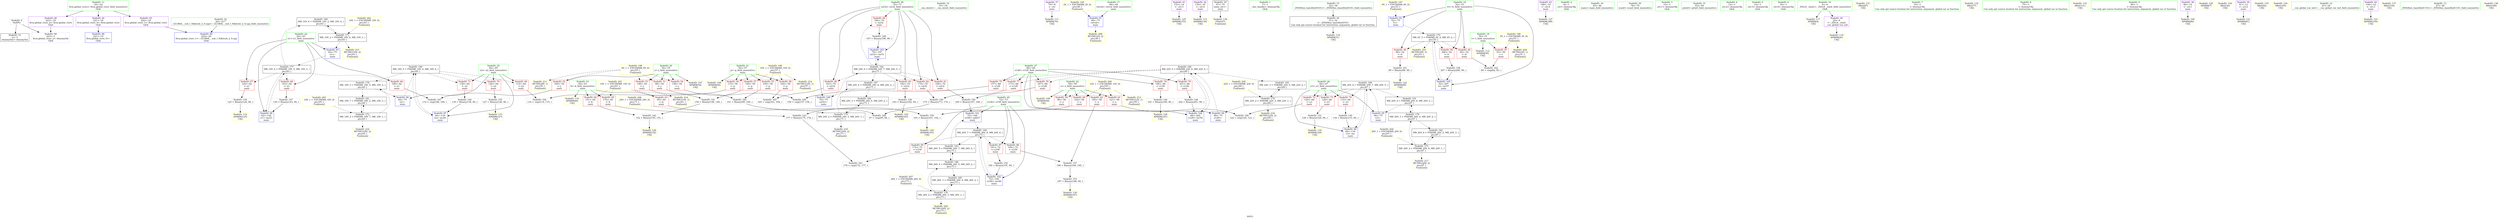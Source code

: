 digraph "SVFG" {
	label="SVFG";

	Node0x55a63dba5360 [shape=record,color=grey,label="{NodeID: 0\nNullPtr}"];
	Node0x55a63dba5360 -> Node0x55a63dbbff70[style=solid];
	Node0x55a63dba5360 -> Node0x55a63dbc3e70[style=solid];
	Node0x55a63dbd2d00 [shape=record,color=black,label="{NodeID: 180\nMR_16V_6 = PHI(MR_16V_2, MR_16V_4, )\npts\{63 \}\n}"];
	Node0x55a63dbd2d00 -> Node0x55a63dbd0000[style=dashed];
	Node0x55a63dbc0ca0 [shape=record,color=blue,label="{NodeID: 97\n64\<--139\nx2\<--inc20\nmain\n}"];
	Node0x55a63dbc0ca0 -> Node0x55a63dbd5f00[style=dashed];
	Node0x55a63dba6d60 [shape=record,color=green,label="{NodeID: 14\n33\<--34\n__cxa_atexit\<--__cxa_atexit_field_insensitive\n}"];
	Node0x55a63dbc5190 [shape=record,color=black,label="{NodeID: 194\nMR_26V_7 = PHI(MR_26V_8, MR_26V_6, )\npts\{73 \}\n}"];
	Node0x55a63dbc5190 -> Node0x55a63dbc3a00[style=dashed];
	Node0x55a63dbc5190 -> Node0x55a63dbc3ad0[style=dashed];
	Node0x55a63dbc5190 -> Node0x55a63dbc3ba0[style=dashed];
	Node0x55a63dbc5190 -> Node0x55a63dbc10b0[style=dashed];
	Node0x55a63dbc5190 -> Node0x55a63dbc4c90[style=dashed];
	Node0x55a63dbc57e0 [shape=record,color=yellow,style=double,label="{NodeID: 111\nAPARM(76)\nCS[]}"];
	Node0x55a63dbbfbe0 [shape=record,color=green,label="{NodeID: 28\n70\<--71\nx232\<--x232_field_insensitive\nmain\n}"];
	Node0x55a63dbbfbe0 -> Node0x55a63dbc35f0[style=solid];
	Node0x55a63dbbfbe0 -> Node0x55a63dbc36c0[style=solid];
	Node0x55a63dbbfbe0 -> Node0x55a63dbc3790[style=solid];
	Node0x55a63dbbfbe0 -> Node0x55a63dbc3860[style=solid];
	Node0x55a63dbbfbe0 -> Node0x55a63dbc3930[style=solid];
	Node0x55a63dbbfbe0 -> Node0x55a63dbc0f10[style=solid];
	Node0x55a63dbbfbe0 -> Node0x55a63dbc1180[style=solid];
	Node0x55a63dbda5b0 [shape=record,color=yellow,style=double,label="{NodeID: 208\nRETMU(2V_2)\npts\{49 \}\nFun[main]}"];
	Node0x55a63dbc6340 [shape=record,color=yellow,style=double,label="{NodeID: 125\nAPARM(153)\nCS[]}"];
	Node0x55a63dbc06c0 [shape=record,color=purple,label="{NodeID: 42\n130\<--16\n\<--.str.4\nmain\n}"];
	Node0x55a63dbc06c0 -> Node0x55a63dbc5980[style=solid];
	Node0x55a63dbc13b0 [shape=record,color=yellow,style=double,label="{NodeID: 139\nFRet(47)\nFun[main]}"];
	Node0x55a63dbc2270 [shape=record,color=red,label="{NodeID: 56\n115\<--56\n\<--p\nmain\n}"];
	Node0x55a63dbc2270 -> Node0x55a63dbc9930[style=solid];
	Node0x55a63dbc88b0 [shape=record,color=grey,label="{NodeID: 153\n187 = Binary(186, 90, )\n}"];
	Node0x55a63dbc88b0 -> Node0x55a63dbc6750[style=solid];
	Node0x55a63dbc2dd0 [shape=record,color=red,label="{NodeID: 70\n126\<--64\n\<--x2\nmain\n}"];
	Node0x55a63dbc2dd0 -> Node0x55a63dbc8bb0[style=solid];
	Node0x55a63dbc9db0 [shape=record,color=grey,label="{NodeID: 167\n110 = cmp(108, 109, )\n}"];
	Node0x55a63dbc3930 [shape=record,color=red,label="{NodeID: 84\n196\<--70\n\<--x232\nmain\n}"];
	Node0x55a63dbc3930 -> Node0x55a63dbc8130[style=solid];
	Node0x55a63dba4470 [shape=record,color=green,label="{NodeID: 1\n7\<--1\n__dso_handle\<--dummyObj\nGlob }"];
	Node0x55a63dbd3200 [shape=record,color=black,label="{NodeID: 181\nMR_18V_7 = PHI(MR_18V_2, MR_18V_3, )\npts\{65 \}\n}"];
	Node0x55a63dbd3200 -> Node0x55a63dbd0500[style=dashed];
	Node0x55a63dbc0d70 [shape=record,color=blue,label="{NodeID: 98\n62\<--144\nx1\<--inc23\nmain\n}"];
	Node0x55a63dbc0d70 -> Node0x55a63dbd1e00[style=dashed];
	Node0x55a63dba6e30 [shape=record,color=green,label="{NodeID: 15\n32\<--38\n_ZNSt8ios_base4InitD1Ev\<--_ZNSt8ios_base4InitD1Ev_field_insensitive\n}"];
	Node0x55a63dba6e30 -> Node0x55a63dbc0040[style=solid];
	Node0x55a63dbc5280 [shape=record,color=yellow,style=double,label="{NodeID: 195\n2V_1 = ENCHI(MR_2V_0)\npts\{49 \}\nFun[main]}"];
	Node0x55a63dbc5280 -> Node0x55a63dbc3f70[style=dashed];
	Node0x55a63dbc58b0 [shape=record,color=yellow,style=double,label="{NodeID: 112\nAPARM(50)\nCS[]}"];
	Node0x55a63dbbfc70 [shape=record,color=green,label="{NodeID: 29\n72\<--73\nx336\<--x336_field_insensitive\nmain\n}"];
	Node0x55a63dbbfc70 -> Node0x55a63dbc3a00[style=solid];
	Node0x55a63dbbfc70 -> Node0x55a63dbc3ad0[style=solid];
	Node0x55a63dbbfc70 -> Node0x55a63dbc3ba0[style=solid];
	Node0x55a63dbbfc70 -> Node0x55a63dbc0fe0[style=solid];
	Node0x55a63dbbfc70 -> Node0x55a63dbc10b0[style=solid];
	Node0x55a63dbdb0d0 [shape=record,color=yellow,style=double,label="{NodeID: 209\nRETMU(4V_1)\npts\{51 \}\nFun[main]}"];
	Node0x55a63dbc6410 [shape=record,color=yellow,style=double,label="{NodeID: 126\nAPARM(152)\nCS[]}"];
	Node0x55a63dbc0790 [shape=record,color=purple,label="{NodeID: 43\n188\<--16\n\<--.str.4\nmain\n}"];
	Node0x55a63dbc0790 -> Node0x55a63dbc64e0[style=solid];
	Node0x55a63dbc1470 [shape=record,color=grey,label="{NodeID: 140\n175 = Binary(173, 174, )\n}"];
	Node0x55a63dbc1470 -> Node0x55a63dbc18f0[style=solid];
	Node0x55a63dbc2340 [shape=record,color=red,label="{NodeID: 57\n149\<--56\n\<--p\nmain\n}"];
	Node0x55a63dbc2340 -> Node0x55a63dbc15f0[style=solid];
	Node0x55a63dbc8a30 [shape=record,color=grey,label="{NodeID: 154\n125 = Binary(124, 90, )\n}"];
	Node0x55a63dbc8a30 -> Node0x55a63dbc5a50[style=solid];
	Node0x55a63dbc2ea0 [shape=record,color=red,label="{NodeID: 71\n138\<--64\n\<--x2\nmain\n}"];
	Node0x55a63dbc2ea0 -> Node0x55a63dbc82b0[style=solid];
	Node0x55a63dbc9f30 [shape=record,color=grey,label="{NodeID: 168\n97 = cmp(95, 96, )\n}"];
	Node0x55a63dbc3a00 [shape=record,color=red,label="{NodeID: 85\n172\<--72\n\<--x336\nmain\n}"];
	Node0x55a63dbc3a00 -> Node0x55a63dbc97b0[style=solid];
	Node0x55a63dba56f0 [shape=record,color=green,label="{NodeID: 2\n8\<--1\n.str\<--dummyObj\nGlob }"];
	Node0x55a63dbd3700 [shape=record,color=black,label="{NodeID: 182\nMR_20V_8 = PHI(MR_20V_2, MR_20V_3, )\npts\{67 \}\n}"];
	Node0x55a63dbd3700 -> Node0x55a63dbd0a00[style=dashed];
	Node0x55a63dbc0e40 [shape=record,color=blue,label="{NodeID: 99\n68\<--75\nx128\<--\nmain\n}"];
	Node0x55a63dbc0e40 -> Node0x55a63dbd4b00[style=dashed];
	Node0x55a63dba6f00 [shape=record,color=green,label="{NodeID: 16\n45\<--46\nmain\<--main_field_insensitive\n}"];
	Node0x55a63dbd9320 [shape=record,color=yellow,style=double,label="{NodeID: 196\n4V_1 = ENCHI(MR_4V_0)\npts\{51 \}\nFun[main]}"];
	Node0x55a63dbd9320 -> Node0x55a63dbc0b00[style=dashed];
	Node0x55a63dbd9320 -> Node0x55a63dbdb0d0[style=dashed];
	Node0x55a63dbc5980 [shape=record,color=yellow,style=double,label="{NodeID: 113\nAPARM(130)\nCS[]}"];
	Node0x55a63dbbfd00 [shape=record,color=green,label="{NodeID: 30\n78\<--79\nscanf\<--scanf_field_insensitive\n}"];
	Node0x55a63dbdb1b0 [shape=record,color=yellow,style=double,label="{NodeID: 210\nRETMU(6V_3)\npts\{53 \}\nFun[main]}"];
	Node0x55a63dbc64e0 [shape=record,color=yellow,style=double,label="{NodeID: 127\nAPARM(188)\nCS[]}"];
	Node0x55a63dbc0860 [shape=record,color=purple,label="{NodeID: 44\n221\<--18\nllvm.global_ctors_0\<--llvm.global_ctors\nGlob }"];
	Node0x55a63dbc0860 -> Node0x55a63dbc3c70[style=solid];
	Node0x55a63dbc15f0 [shape=record,color=grey,label="{NodeID: 141\n150 = Binary(148, 149, )\n}"];
	Node0x55a63dbc15f0 -> Node0x55a63dbc1770[style=solid];
	Node0x55a63dbc2410 [shape=record,color=red,label="{NodeID: 58\n164\<--56\n\<--p\nmain\n}"];
	Node0x55a63dbc2410 -> Node0x55a63dbc9ab0[style=solid];
	Node0x55a63dbc8bb0 [shape=record,color=grey,label="{NodeID: 155\n127 = Binary(126, 90, )\n}"];
	Node0x55a63dbc8bb0 -> Node0x55a63dbc5b20[style=solid];
	Node0x55a63dbc2f70 [shape=record,color=red,label="{NodeID: 72\n120\<--66\n\<--x3\nmain\n}"];
	Node0x55a63dbc2f70 -> Node0x55a63dbc9c30[style=solid];
	Node0x55a63dbca0b0 [shape=record,color=grey,label="{NodeID: 169\n159 = cmp(157, 158, )\n}"];
	Node0x55a63dbc3ad0 [shape=record,color=red,label="{NodeID: 86\n184\<--72\n\<--x336\nmain\n}"];
	Node0x55a63dbc3ad0 -> Node0x55a63dbc8eb0[style=solid];
	Node0x55a63dba5600 [shape=record,color=green,label="{NodeID: 3\n10\<--1\n.str.1\<--dummyObj\nGlob }"];
	Node0x55a63dbd3c00 [shape=record,color=black,label="{NodeID: 183\nMR_22V_3 = PHI(MR_22V_5, MR_22V_2, )\npts\{69 \}\n}"];
	Node0x55a63dbd3c00 -> Node0x55a63dbd0f00[style=dashed];
	Node0x55a63dbc0f10 [shape=record,color=blue,label="{NodeID: 100\n70\<--75\nx232\<--\nmain\n}"];
	Node0x55a63dbc0f10 -> Node0x55a63dbc4790[style=dashed];
	Node0x55a63dba6050 [shape=record,color=green,label="{NodeID: 17\n48\<--49\nretval\<--retval_field_insensitive\nmain\n}"];
	Node0x55a63dba6050 -> Node0x55a63dbc3f70[style=solid];
	Node0x55a63dbd9400 [shape=record,color=yellow,style=double,label="{NodeID: 197\n6V_1 = ENCHI(MR_6V_0)\npts\{53 \}\nFun[main]}"];
	Node0x55a63dbd9400 -> Node0x55a63dbc4040[style=dashed];
	Node0x55a63dbc5a50 [shape=record,color=yellow,style=double,label="{NodeID: 114\nAPARM(125)\nCS[]}"];
	Node0x55a63dbbfdd0 [shape=record,color=green,label="{NodeID: 31\n93\<--94\nprintf\<--printf_field_insensitive\n}"];
	Node0x55a63dbdb290 [shape=record,color=yellow,style=double,label="{NodeID: 211\nRETMU(8V_1)\npts\{55 \}\nFun[main]}"];
	Node0x55a63dbc65b0 [shape=record,color=yellow,style=double,label="{NodeID: 128\nAPARM(181)\nCS[]}"];
	Node0x55a63dbc0930 [shape=record,color=purple,label="{NodeID: 45\n222\<--18\nllvm.global_ctors_1\<--llvm.global_ctors\nGlob }"];
	Node0x55a63dbc0930 -> Node0x55a63dbc3d70[style=solid];
	Node0x55a63dbc1770 [shape=record,color=grey,label="{NodeID: 142\n152 = Binary(150, 151, )\n}"];
	Node0x55a63dbc1770 -> Node0x55a63dbc6410[style=solid];
	Node0x55a63dbc24e0 [shape=record,color=red,label="{NodeID: 59\n96\<--58\n\<--s\nmain\n}"];
	Node0x55a63dbc24e0 -> Node0x55a63dbc9f30[style=solid];
	Node0x55a63dbc8d30 [shape=record,color=grey,label="{NodeID: 156\n183 = Binary(182, 90, )\n}"];
	Node0x55a63dbc8d30 -> Node0x55a63dbc6680[style=solid];
	Node0x55a63dbc3040 [shape=record,color=red,label="{NodeID: 73\n128\<--66\n\<--x3\nmain\n}"];
	Node0x55a63dbc3040 -> Node0x55a63dbc85b0[style=solid];
	Node0x55a63dbcfb00 [shape=record,color=black,label="{NodeID: 170\nMR_6V_3 = PHI(MR_6V_4, MR_6V_2, )\npts\{53 \}\n}"];
	Node0x55a63dbcfb00 -> Node0x55a63dbc1bf0[style=dashed];
	Node0x55a63dbcfb00 -> Node0x55a63dbc1cc0[style=dashed];
	Node0x55a63dbcfb00 -> Node0x55a63dbc1d90[style=dashed];
	Node0x55a63dbcfb00 -> Node0x55a63dbc1320[style=dashed];
	Node0x55a63dbcfb00 -> Node0x55a63dbdb1b0[style=dashed];
	Node0x55a63dbc3ba0 [shape=record,color=red,label="{NodeID: 87\n191\<--72\n\<--x336\nmain\n}"];
	Node0x55a63dbc3ba0 -> Node0x55a63dbc8730[style=solid];
	Node0x55a63dba5f20 [shape=record,color=green,label="{NodeID: 4\n12\<--1\n.str.2\<--dummyObj\nGlob }"];
	Node0x55a63dbd4100 [shape=record,color=black,label="{NodeID: 184\nMR_24V_3 = PHI(MR_24V_4, MR_24V_2, )\npts\{71 \}\n}"];
	Node0x55a63dbd4100 -> Node0x55a63dbd1400[style=dashed];
	Node0x55a63dbc0fe0 [shape=record,color=blue,label="{NodeID: 101\n72\<--169\nx336\<--add37\nmain\n}"];
	Node0x55a63dbc0fe0 -> Node0x55a63dbc5190[style=dashed];
	Node0x55a63dba6120 [shape=record,color=green,label="{NodeID: 18\n50\<--51\nt\<--t_field_insensitive\nmain\n}"];
	Node0x55a63dba6120 -> Node0x55a63dbc0b00[style=solid];
	Node0x55a63dba6120 -> Node0x55a63dbc58b0[style=solid];
	Node0x55a63dbd94e0 [shape=record,color=yellow,style=double,label="{NodeID: 198\n8V_1 = ENCHI(MR_8V_0)\npts\{55 \}\nFun[main]}"];
	Node0x55a63dbd94e0 -> Node0x55a63dbc1e60[style=dashed];
	Node0x55a63dbd94e0 -> Node0x55a63dbc1f30[style=dashed];
	Node0x55a63dbd94e0 -> Node0x55a63dbc2000[style=dashed];
	Node0x55a63dbd94e0 -> Node0x55a63dbc20d0[style=dashed];
	Node0x55a63dbd94e0 -> Node0x55a63dbdb290[style=dashed];
	Node0x55a63dbc5b20 [shape=record,color=yellow,style=double,label="{NodeID: 115\nAPARM(127)\nCS[]}"];
	Node0x55a63dbbfea0 [shape=record,color=green,label="{NodeID: 32\n20\<--217\n_GLOBAL__sub_I_Nikitosh_2_0.cpp\<--_GLOBAL__sub_I_Nikitosh_2_0.cpp_field_insensitive\n}"];
	Node0x55a63dbbfea0 -> Node0x55a63dbc3d70[style=solid];
	Node0x55a63dbdb370 [shape=record,color=yellow,style=double,label="{NodeID: 212\nRETMU(10V_1)\npts\{57 \}\nFun[main]}"];
	Node0x55a63dbc6680 [shape=record,color=yellow,style=double,label="{NodeID: 129\nAPARM(183)\nCS[]}"];
	Node0x55a63dbc0a00 [shape=record,color=purple,label="{NodeID: 46\n223\<--18\nllvm.global_ctors_2\<--llvm.global_ctors\nGlob }"];
	Node0x55a63dbc0a00 -> Node0x55a63dbc3e70[style=solid];
	Node0x55a63dbc18f0 [shape=record,color=grey,label="{NodeID: 143\n177 = Binary(175, 176, )\n}"];
	Node0x55a63dbc18f0 -> Node0x55a63dbc97b0[style=solid];
	Node0x55a63dbc25b0 [shape=record,color=red,label="{NodeID: 60\n102\<--58\n\<--s\nmain\n}"];
	Node0x55a63dbc25b0 -> Node0x55a63dbc91b0[style=solid];
	Node0x55a63dbc8eb0 [shape=record,color=grey,label="{NodeID: 157\n186 = Binary(184, 185, )\n}"];
	Node0x55a63dbc8eb0 -> Node0x55a63dbc88b0[style=solid];
	Node0x55a63dbc3110 [shape=record,color=red,label="{NodeID: 74\n133\<--66\n\<--x3\nmain\n}"];
	Node0x55a63dbc3110 -> Node0x55a63dbc7cb0[style=solid];
	Node0x55a63dbd0000 [shape=record,color=black,label="{NodeID: 171\nMR_16V_2 = PHI(MR_16V_6, MR_16V_1, )\npts\{63 \}\n}"];
	Node0x55a63dbd0000 -> Node0x55a63dbc4110[style=dashed];
	Node0x55a63dbd0000 -> Node0x55a63dbd2d00[style=dashed];
	Node0x55a63dbd0000 -> Node0x55a63dbdb610[style=dashed];
	Node0x55a63dbc3c70 [shape=record,color=blue,label="{NodeID: 88\n221\<--19\nllvm.global_ctors_0\<--\nGlob }"];
	Node0x55a63dba5960 [shape=record,color=green,label="{NodeID: 5\n14\<--1\n.str.3\<--dummyObj\nGlob }"];
	Node0x55a63dbd4600 [shape=record,color=black,label="{NodeID: 185\nMR_26V_3 = PHI(MR_26V_4, MR_26V_2, )\npts\{73 \}\n}"];
	Node0x55a63dbd4600 -> Node0x55a63dbd1900[style=dashed];
	Node0x55a63dbc10b0 [shape=record,color=blue,label="{NodeID: 102\n72\<--192\nx336\<--inc48\nmain\n}"];
	Node0x55a63dbc10b0 -> Node0x55a63dbc5190[style=dashed];
	Node0x55a63dba61f0 [shape=record,color=green,label="{NodeID: 19\n52\<--53\ntt\<--tt_field_insensitive\nmain\n}"];
	Node0x55a63dba61f0 -> Node0x55a63dbc1bf0[style=solid];
	Node0x55a63dba61f0 -> Node0x55a63dbc1cc0[style=solid];
	Node0x55a63dba61f0 -> Node0x55a63dbc1d90[style=solid];
	Node0x55a63dba61f0 -> Node0x55a63dbc4040[style=solid];
	Node0x55a63dba61f0 -> Node0x55a63dbc1320[style=solid];
	Node0x55a63dbd95c0 [shape=record,color=yellow,style=double,label="{NodeID: 199\n10V_1 = ENCHI(MR_10V_0)\npts\{57 \}\nFun[main]}"];
	Node0x55a63dbd95c0 -> Node0x55a63dbc21a0[style=dashed];
	Node0x55a63dbd95c0 -> Node0x55a63dbc2270[style=dashed];
	Node0x55a63dbd95c0 -> Node0x55a63dbc2340[style=dashed];
	Node0x55a63dbd95c0 -> Node0x55a63dbc2410[style=dashed];
	Node0x55a63dbd95c0 -> Node0x55a63dbdb370[style=dashed];
	Node0x55a63dbc5bf0 [shape=record,color=yellow,style=double,label="{NodeID: 116\nAPARM(129)\nCS[]}"];
	Node0x55a63dbbff70 [shape=record,color=black,label="{NodeID: 33\n2\<--3\ndummyVal\<--dummyVal\n}"];
	Node0x55a63dbdb450 [shape=record,color=yellow,style=double,label="{NodeID: 213\nRETMU(12V_1)\npts\{59 \}\nFun[main]}"];
	Node0x55a63dbc6750 [shape=record,color=yellow,style=double,label="{NodeID: 130\nAPARM(187)\nCS[]}"];
	Node0x55a63dbc0b00 [shape=record,color=red,label="{NodeID: 47\n83\<--50\n\<--t\nmain\n}"];
	Node0x55a63dbc0b00 -> Node0x55a63dbc9630[style=solid];
	Node0x55a63dbc1a70 [shape=record,color=grey,label="{NodeID: 144\n181 = Binary(180, 90, )\n}"];
	Node0x55a63dbc1a70 -> Node0x55a63dbc65b0[style=solid];
	Node0x55a63dbc2680 [shape=record,color=red,label="{NodeID: 61\n121\<--58\n\<--s\nmain\n}"];
	Node0x55a63dbc2680 -> Node0x55a63dbc9c30[style=solid];
	Node0x55a63dbc9030 [shape=record,color=grey,label="{NodeID: 158\n207 = Binary(206, 90, )\n}"];
	Node0x55a63dbc9030 -> Node0x55a63dbc1320[style=solid];
	Node0x55a63dbc31e0 [shape=record,color=red,label="{NodeID: 75\n157\<--68\n\<--x128\nmain\n}"];
	Node0x55a63dbc31e0 -> Node0x55a63dbca0b0[style=solid];
	Node0x55a63dbd0500 [shape=record,color=black,label="{NodeID: 172\nMR_18V_2 = PHI(MR_18V_7, MR_18V_1, )\npts\{65 \}\n}"];
	Node0x55a63dbd0500 -> Node0x55a63dbd2300[style=dashed];
	Node0x55a63dbd0500 -> Node0x55a63dbd3200[style=dashed];
	Node0x55a63dbd0500 -> Node0x55a63dbdb6f0[style=dashed];
	Node0x55a63dbc3d70 [shape=record,color=blue,label="{NodeID: 89\n222\<--20\nllvm.global_ctors_1\<--_GLOBAL__sub_I_Nikitosh_2_0.cpp\nGlob }"];
	Node0x55a63dba57e0 [shape=record,color=green,label="{NodeID: 6\n16\<--1\n.str.4\<--dummyObj\nGlob }"];
	Node0x55a63dbd4b00 [shape=record,color=black,label="{NodeID: 186\nMR_22V_5 = PHI(MR_22V_6, MR_22V_4, )\npts\{69 \}\n}"];
	Node0x55a63dbd4b00 -> Node0x55a63dbc31e0[style=dashed];
	Node0x55a63dbd4b00 -> Node0x55a63dbc32b0[style=dashed];
	Node0x55a63dbd4b00 -> Node0x55a63dbc3380[style=dashed];
	Node0x55a63dbd4b00 -> Node0x55a63dbc3450[style=dashed];
	Node0x55a63dbd4b00 -> Node0x55a63dbc3520[style=dashed];
	Node0x55a63dbd4b00 -> Node0x55a63dbc1250[style=dashed];
	Node0x55a63dbd4b00 -> Node0x55a63dbd3c00[style=dashed];
	Node0x55a63dbc1180 [shape=record,color=blue,label="{NodeID: 103\n70\<--197\nx232\<--inc51\nmain\n}"];
	Node0x55a63dbc1180 -> Node0x55a63dbc4790[style=dashed];
	Node0x55a63dba62c0 [shape=record,color=green,label="{NodeID: 20\n54\<--55\nj\<--j_field_insensitive\nmain\n}"];
	Node0x55a63dba62c0 -> Node0x55a63dbc1e60[style=solid];
	Node0x55a63dba62c0 -> Node0x55a63dbc1f30[style=solid];
	Node0x55a63dba62c0 -> Node0x55a63dbc2000[style=solid];
	Node0x55a63dba62c0 -> Node0x55a63dbc20d0[style=solid];
	Node0x55a63dba62c0 -> Node0x55a63dbc54a0[style=solid];
	Node0x55a63dbd96a0 [shape=record,color=yellow,style=double,label="{NodeID: 200\n12V_1 = ENCHI(MR_12V_0)\npts\{59 \}\nFun[main]}"];
	Node0x55a63dbd96a0 -> Node0x55a63dbc24e0[style=dashed];
	Node0x55a63dbd96a0 -> Node0x55a63dbc25b0[style=dashed];
	Node0x55a63dbd96a0 -> Node0x55a63dbc2680[style=dashed];
	Node0x55a63dbd96a0 -> Node0x55a63dbc2750[style=dashed];
	Node0x55a63dbd96a0 -> Node0x55a63dbdb450[style=dashed];
	Node0x55a63dbc5cc0 [shape=record,color=yellow,style=double,label="{NodeID: 117\nAPARM(4)\nCS[]}"];
	Node0x55a63dbc0040 [shape=record,color=black,label="{NodeID: 34\n31\<--32\n\<--_ZNSt8ios_base4InitD1Ev\nCan only get source location for instruction, argument, global var or function.}"];
	Node0x55a63dbc0040 -> Node0x55a63dbc5d90[style=solid];
	Node0x55a63dbdb530 [shape=record,color=yellow,style=double,label="{NodeID: 214\nRETMU(14V_1)\npts\{61 \}\nFun[main]}"];
	Node0x55a63dbc6820 [shape=record,color=yellow,style=double,label="{NodeID: 131\nARet(87)\nCS[]}"];
	Node0x55a63dbc1bf0 [shape=record,color=red,label="{NodeID: 48\n82\<--52\n\<--tt\nmain\n}"];
	Node0x55a63dbc1bf0 -> Node0x55a63dbc9630[style=solid];
	Node0x55a63dbc7cb0 [shape=record,color=grey,label="{NodeID: 145\n134 = Binary(133, 90, )\n}"];
	Node0x55a63dbc7cb0 -> Node0x55a63dbc0bd0[style=solid];
	Node0x55a63dbc2750 [shape=record,color=red,label="{NodeID: 62\n185\<--58\n\<--s\nmain\n}"];
	Node0x55a63dbc2750 -> Node0x55a63dbc8eb0[style=solid];
	Node0x55a63dbc91b0 [shape=record,color=grey,label="{NodeID: 159\n103 = Binary(101, 102, )\n}"];
	Node0x55a63dbc91b0 -> Node0x55a63dbc6270[style=solid];
	Node0x55a63dbc32b0 [shape=record,color=red,label="{NodeID: 76\n167\<--68\n\<--x128\nmain\n}"];
	Node0x55a63dbc32b0 -> Node0x55a63dbc8430[style=solid];
	Node0x55a63dbd0a00 [shape=record,color=black,label="{NodeID: 173\nMR_20V_2 = PHI(MR_20V_8, MR_20V_1, )\npts\{67 \}\n}"];
	Node0x55a63dbd0a00 -> Node0x55a63dbd2800[style=dashed];
	Node0x55a63dbd0a00 -> Node0x55a63dbd3700[style=dashed];
	Node0x55a63dbd0a00 -> Node0x55a63dbdb7d0[style=dashed];
	Node0x55a63dbc3e70 [shape=record,color=blue, style = dotted,label="{NodeID: 90\n223\<--3\nllvm.global_ctors_2\<--dummyVal\nGlob }"];
	Node0x55a63dba5870 [shape=record,color=green,label="{NodeID: 7\n19\<--1\n\<--dummyObj\nCan only get source location for instruction, argument, global var or function.}"];
	Node0x55a63dbd5000 [shape=record,color=black,label="{NodeID: 187\nMR_24V_4 = PHI(MR_24V_6, MR_24V_2, )\npts\{71 \}\n}"];
	Node0x55a63dbd5000 -> Node0x55a63dbc0f10[style=dashed];
	Node0x55a63dbd5000 -> Node0x55a63dbd4100[style=dashed];
	Node0x55a63dbc1250 [shape=record,color=blue,label="{NodeID: 104\n68\<--202\nx128\<--inc54\nmain\n}"];
	Node0x55a63dbc1250 -> Node0x55a63dbd4b00[style=dashed];
	Node0x55a63dba6390 [shape=record,color=green,label="{NodeID: 21\n56\<--57\np\<--p_field_insensitive\nmain\n}"];
	Node0x55a63dba6390 -> Node0x55a63dbc21a0[style=solid];
	Node0x55a63dba6390 -> Node0x55a63dbc2270[style=solid];
	Node0x55a63dba6390 -> Node0x55a63dbc2340[style=solid];
	Node0x55a63dba6390 -> Node0x55a63dbc2410[style=solid];
	Node0x55a63dba6390 -> Node0x55a63dbc5570[style=solid];
	Node0x55a63dbd9780 [shape=record,color=yellow,style=double,label="{NodeID: 201\n14V_1 = ENCHI(MR_14V_0)\npts\{61 \}\nFun[main]}"];
	Node0x55a63dbd9780 -> Node0x55a63dbc2820[style=dashed];
	Node0x55a63dbd9780 -> Node0x55a63dbc28f0[style=dashed];
	Node0x55a63dbd9780 -> Node0x55a63dbc29c0[style=dashed];
	Node0x55a63dbd9780 -> Node0x55a63dbdb530[style=dashed];
	Node0x55a63dbc5d90 [shape=record,color=yellow,style=double,label="{NodeID: 118\nAPARM(31)\nCS[]}"];
	Node0x55a63dbc0110 [shape=record,color=black,label="{NodeID: 35\n47\<--75\nmain_ret\<--\nmain\n}"];
	Node0x55a63dbc0110 -> Node0x55a63dbc13b0[style=solid];
	Node0x55a63dbdb610 [shape=record,color=yellow,style=double,label="{NodeID: 215\nRETMU(16V_2)\npts\{63 \}\nFun[main]}"];
	Node0x55a63dbc68b0 [shape=record,color=yellow,style=double,label="{NodeID: 132\nARet(77)\nCS[]}"];
	Node0x55a63dbc1cc0 [shape=record,color=red,label="{NodeID: 49\n88\<--52\n\<--tt\nmain\n}"];
	Node0x55a63dbc1cc0 -> Node0x55a63dbc94b0[style=solid];
	Node0x55a63dbc7e30 [shape=record,color=grey,label="{NodeID: 146\n202 = Binary(201, 90, )\n}"];
	Node0x55a63dbc7e30 -> Node0x55a63dbc1250[style=solid];
	Node0x55a63dbc2820 [shape=record,color=red,label="{NodeID: 63\n95\<--60\n\<--k\nmain\n}"];
	Node0x55a63dbc2820 -> Node0x55a63dbc9f30[style=solid];
	Node0x55a63dbc9330 [shape=record,color=grey,label="{NodeID: 160\n101 = Binary(99, 100, )\n}"];
	Node0x55a63dbc9330 -> Node0x55a63dbc91b0[style=solid];
	Node0x55a63dbc3380 [shape=record,color=red,label="{NodeID: 77\n173\<--68\n\<--x128\nmain\n}"];
	Node0x55a63dbc3380 -> Node0x55a63dbc1470[style=solid];
	Node0x55a63dbd0f00 [shape=record,color=black,label="{NodeID: 174\nMR_22V_2 = PHI(MR_22V_3, MR_22V_1, )\npts\{69 \}\n}"];
	Node0x55a63dbd0f00 -> Node0x55a63dbc0e40[style=dashed];
	Node0x55a63dbd0f00 -> Node0x55a63dbd3c00[style=dashed];
	Node0x55a63dbd0f00 -> Node0x55a63dbdb8b0[style=dashed];
	Node0x55a63dbc3f70 [shape=record,color=blue,label="{NodeID: 91\n48\<--75\nretval\<--\nmain\n}"];
	Node0x55a63dbc3f70 -> Node0x55a63dbda5b0[style=dashed];
	Node0x55a63dba6900 [shape=record,color=green,label="{NodeID: 8\n75\<--1\n\<--dummyObj\nCan only get source location for instruction, argument, global var or function.}"];
	Node0x55a63dbd5500 [shape=record,color=black,label="{NodeID: 188\nMR_26V_4 = PHI(MR_26V_5, MR_26V_2, )\npts\{73 \}\n}"];
	Node0x55a63dbd5500 -> Node0x55a63dbd4600[style=dashed];
	Node0x55a63dbd5500 -> Node0x55a63dbc4c90[style=dashed];
	Node0x55a63dbc1320 [shape=record,color=blue,label="{NodeID: 105\n52\<--207\ntt\<--inc57\nmain\n}"];
	Node0x55a63dbc1320 -> Node0x55a63dbcfb00[style=dashed];
	Node0x55a63dba6460 [shape=record,color=green,label="{NodeID: 22\n58\<--59\ns\<--s_field_insensitive\nmain\n}"];
	Node0x55a63dba6460 -> Node0x55a63dbc24e0[style=solid];
	Node0x55a63dba6460 -> Node0x55a63dbc25b0[style=solid];
	Node0x55a63dba6460 -> Node0x55a63dbc2680[style=solid];
	Node0x55a63dba6460 -> Node0x55a63dbc2750[style=solid];
	Node0x55a63dba6460 -> Node0x55a63dbc5640[style=solid];
	Node0x55a63dbd9860 [shape=record,color=yellow,style=double,label="{NodeID: 202\n16V_1 = ENCHI(MR_16V_0)\npts\{63 \}\nFun[main]}"];
	Node0x55a63dbd9860 -> Node0x55a63dbd0000[style=dashed];
	Node0x55a63dbc5e60 [shape=record,color=yellow,style=double,label="{NodeID: 119\nAPARM(29)\nCS[]}"];
	Node0x55a63dbc01e0 [shape=record,color=purple,label="{NodeID: 36\n29\<--4\n\<--_ZStL8__ioinit\n__cxx_global_var_init\n}"];
	Node0x55a63dbc01e0 -> Node0x55a63dbc5e60[style=solid];
	Node0x55a63dbdb6f0 [shape=record,color=yellow,style=double,label="{NodeID: 216\nRETMU(18V_2)\npts\{65 \}\nFun[main]}"];
	Node0x55a63dbc6940 [shape=record,color=yellow,style=double,label="{NodeID: 133\nARet(131)\nCS[]}"];
	Node0x55a63dbc1d90 [shape=record,color=red,label="{NodeID: 50\n206\<--52\n\<--tt\nmain\n}"];
	Node0x55a63dbc1d90 -> Node0x55a63dbc9030[style=solid];
	Node0x55a63dbc7fb0 [shape=record,color=grey,label="{NodeID: 147\n144 = Binary(143, 90, )\n}"];
	Node0x55a63dbc7fb0 -> Node0x55a63dbc0d70[style=solid];
	Node0x55a63dbc28f0 [shape=record,color=red,label="{NodeID: 64\n151\<--60\n\<--k\nmain\n}"];
	Node0x55a63dbc28f0 -> Node0x55a63dbc1770[style=solid];
	Node0x55a63dbc94b0 [shape=record,color=grey,label="{NodeID: 161\n89 = Binary(88, 90, )\n}"];
	Node0x55a63dbc94b0 -> Node0x55a63dbc60d0[style=solid];
	Node0x55a63dbc3450 [shape=record,color=red,label="{NodeID: 78\n180\<--68\n\<--x128\nmain\n}"];
	Node0x55a63dbc3450 -> Node0x55a63dbc1a70[style=solid];
	Node0x55a63dbd1400 [shape=record,color=black,label="{NodeID: 175\nMR_24V_2 = PHI(MR_24V_3, MR_24V_1, )\npts\{71 \}\n}"];
	Node0x55a63dbd1400 -> Node0x55a63dbd4100[style=dashed];
	Node0x55a63dbd1400 -> Node0x55a63dbd5000[style=dashed];
	Node0x55a63dbd1400 -> Node0x55a63dbdb990[style=dashed];
	Node0x55a63dbc4040 [shape=record,color=blue,label="{NodeID: 92\n52\<--75\ntt\<--\nmain\n}"];
	Node0x55a63dbc4040 -> Node0x55a63dbcfb00[style=dashed];
	Node0x55a63dba6990 [shape=record,color=green,label="{NodeID: 9\n90\<--1\n\<--dummyObj\nCan only get source location for instruction, argument, global var or function.}"];
	Node0x55a63dbd5a00 [shape=record,color=black,label="{NodeID: 189\nMR_20V_6 = PHI(MR_20V_7, MR_20V_5, )\npts\{67 \}\n}"];
	Node0x55a63dbd5a00 -> Node0x55a63dbc2f70[style=dashed];
	Node0x55a63dbd5a00 -> Node0x55a63dbc3040[style=dashed];
	Node0x55a63dbd5a00 -> Node0x55a63dbc3110[style=dashed];
	Node0x55a63dbd5a00 -> Node0x55a63dbc0bd0[style=dashed];
	Node0x55a63dbd5a00 -> Node0x55a63dbd6400[style=dashed];
	Node0x55a63dbc53d0 [shape=record,color=yellow,style=double,label="{NodeID: 106\nAPARM(86)\nCS[]}"];
	Node0x55a63dba6530 [shape=record,color=green,label="{NodeID: 23\n60\<--61\nk\<--k_field_insensitive\nmain\n}"];
	Node0x55a63dba6530 -> Node0x55a63dbc2820[style=solid];
	Node0x55a63dba6530 -> Node0x55a63dbc28f0[style=solid];
	Node0x55a63dba6530 -> Node0x55a63dbc29c0[style=solid];
	Node0x55a63dba6530 -> Node0x55a63dbc5710[style=solid];
	Node0x55a63dbda150 [shape=record,color=yellow,style=double,label="{NodeID: 203\n18V_1 = ENCHI(MR_18V_0)\npts\{65 \}\nFun[main]}"];
	Node0x55a63dbda150 -> Node0x55a63dbd0500[style=dashed];
	Node0x55a63dbc5f30 [shape=record,color=yellow,style=double,label="{NodeID: 120\nAPARM(7)\nCS[]}"];
	Node0x55a63dbc02b0 [shape=record,color=purple,label="{NodeID: 37\n76\<--8\n\<--.str\nmain\n}"];
	Node0x55a63dbc02b0 -> Node0x55a63dbc57e0[style=solid];
	Node0x55a63dbdb7d0 [shape=record,color=yellow,style=double,label="{NodeID: 217\nRETMU(20V_2)\npts\{67 \}\nFun[main]}"];
	Node0x55a63dbc69d0 [shape=record,color=yellow,style=double,label="{NodeID: 134\nARet(30)\nCS[]}"];
	Node0x55a63dbc1e60 [shape=record,color=red,label="{NodeID: 51\n99\<--54\n\<--j\nmain\n}"];
	Node0x55a63dbc1e60 -> Node0x55a63dbc9330[style=solid];
	Node0x55a63dbc8130 [shape=record,color=grey,label="{NodeID: 148\n197 = Binary(196, 90, )\n}"];
	Node0x55a63dbc8130 -> Node0x55a63dbc1180[style=solid];
	Node0x55a63dbc29c0 [shape=record,color=red,label="{NodeID: 65\n176\<--60\n\<--k\nmain\n}"];
	Node0x55a63dbc29c0 -> Node0x55a63dbc18f0[style=solid];
	Node0x55a63dbc9630 [shape=record,color=grey,label="{NodeID: 162\n84 = cmp(82, 83, )\n}"];
	Node0x55a63dbc3520 [shape=record,color=red,label="{NodeID: 79\n201\<--68\n\<--x128\nmain\n}"];
	Node0x55a63dbc3520 -> Node0x55a63dbc7e30[style=solid];
	Node0x55a63dbd1900 [shape=record,color=black,label="{NodeID: 176\nMR_26V_2 = PHI(MR_26V_3, MR_26V_1, )\npts\{73 \}\n}"];
	Node0x55a63dbd1900 -> Node0x55a63dbd4600[style=dashed];
	Node0x55a63dbd1900 -> Node0x55a63dbd5500[style=dashed];
	Node0x55a63dbd1900 -> Node0x55a63dbdba70[style=dashed];
	Node0x55a63dbc4110 [shape=record,color=blue,label="{NodeID: 93\n62\<--75\nx1\<--\nmain\n}"];
	Node0x55a63dbc4110 -> Node0x55a63dbd1e00[style=dashed];
	Node0x55a63dba6a20 [shape=record,color=green,label="{NodeID: 10\n4\<--6\n_ZStL8__ioinit\<--_ZStL8__ioinit_field_insensitive\nGlob }"];
	Node0x55a63dba6a20 -> Node0x55a63dbc01e0[style=solid];
	Node0x55a63dba6a20 -> Node0x55a63dbc5cc0[style=solid];
	Node0x55a63dbd5f00 [shape=record,color=black,label="{NodeID: 190\nMR_18V_5 = PHI(MR_18V_6, MR_18V_4, )\npts\{65 \}\n}"];
	Node0x55a63dbd5f00 -> Node0x55a63dbc2d00[style=dashed];
	Node0x55a63dbd5f00 -> Node0x55a63dbc2dd0[style=dashed];
	Node0x55a63dbd5f00 -> Node0x55a63dbc2ea0[style=dashed];
	Node0x55a63dbd5f00 -> Node0x55a63dbc0ca0[style=dashed];
	Node0x55a63dbd5f00 -> Node0x55a63dbd2300[style=dashed];
	Node0x55a63dbc54a0 [shape=record,color=yellow,style=double,label="{NodeID: 107\nAPARM(54)\nCS[]}"];
	Node0x55a63dba6600 [shape=record,color=green,label="{NodeID: 24\n62\<--63\nx1\<--x1_field_insensitive\nmain\n}"];
	Node0x55a63dba6600 -> Node0x55a63dbc2a90[style=solid];
	Node0x55a63dba6600 -> Node0x55a63dbc2b60[style=solid];
	Node0x55a63dba6600 -> Node0x55a63dbc2c30[style=solid];
	Node0x55a63dba6600 -> Node0x55a63dbc4110[style=solid];
	Node0x55a63dba6600 -> Node0x55a63dbc0d70[style=solid];
	Node0x55a63dbda230 [shape=record,color=yellow,style=double,label="{NodeID: 204\n20V_1 = ENCHI(MR_20V_0)\npts\{67 \}\nFun[main]}"];
	Node0x55a63dbda230 -> Node0x55a63dbd0a00[style=dashed];
	Node0x55a63dbc6000 [shape=record,color=yellow,style=double,label="{NodeID: 121\nAPARM(91)\nCS[]}"];
	Node0x55a63dbc0380 [shape=record,color=purple,label="{NodeID: 38\n86\<--10\n\<--.str.1\nmain\n}"];
	Node0x55a63dbc0380 -> Node0x55a63dbc53d0[style=solid];
	Node0x55a63dbdb8b0 [shape=record,color=yellow,style=double,label="{NodeID: 218\nRETMU(22V_2)\npts\{69 \}\nFun[main]}"];
	Node0x55a63dbc6a60 [shape=record,color=yellow,style=double,label="{NodeID: 135\nARet(92)\nCS[]}"];
	Node0x55a63dbc1f30 [shape=record,color=red,label="{NodeID: 52\n109\<--54\n\<--j\nmain\n}"];
	Node0x55a63dbc1f30 -> Node0x55a63dbc9db0[style=solid];
	Node0x55a63dbc82b0 [shape=record,color=grey,label="{NodeID: 149\n139 = Binary(138, 90, )\n}"];
	Node0x55a63dbc82b0 -> Node0x55a63dbc0ca0[style=solid];
	Node0x55a63dbc2a90 [shape=record,color=red,label="{NodeID: 66\n108\<--62\n\<--x1\nmain\n}"];
	Node0x55a63dbc2a90 -> Node0x55a63dbc9db0[style=solid];
	Node0x55a63dbc97b0 [shape=record,color=grey,label="{NodeID: 163\n178 = cmp(172, 177, )\n}"];
	Node0x55a63dbc35f0 [shape=record,color=red,label="{NodeID: 80\n163\<--70\n\<--x232\nmain\n}"];
	Node0x55a63dbc35f0 -> Node0x55a63dbc9ab0[style=solid];
	Node0x55a63dbd1e00 [shape=record,color=black,label="{NodeID: 177\nMR_16V_4 = PHI(MR_16V_5, MR_16V_3, )\npts\{63 \}\n}"];
	Node0x55a63dbd1e00 -> Node0x55a63dbc2a90[style=dashed];
	Node0x55a63dbd1e00 -> Node0x55a63dbc2b60[style=dashed];
	Node0x55a63dbd1e00 -> Node0x55a63dbc2c30[style=dashed];
	Node0x55a63dbd1e00 -> Node0x55a63dbc0d70[style=dashed];
	Node0x55a63dbd1e00 -> Node0x55a63dbd2d00[style=dashed];
	Node0x55a63dbc41e0 [shape=record,color=blue,label="{NodeID: 94\n64\<--75\nx2\<--\nmain\n}"];
	Node0x55a63dbc41e0 -> Node0x55a63dbd5f00[style=dashed];
	Node0x55a63dba6af0 [shape=record,color=green,label="{NodeID: 11\n18\<--22\nllvm.global_ctors\<--llvm.global_ctors_field_insensitive\nGlob }"];
	Node0x55a63dba6af0 -> Node0x55a63dbc0860[style=solid];
	Node0x55a63dba6af0 -> Node0x55a63dbc0930[style=solid];
	Node0x55a63dba6af0 -> Node0x55a63dbc0a00[style=solid];
	Node0x55a63dbd6400 [shape=record,color=black,label="{NodeID: 191\nMR_20V_4 = PHI(MR_20V_6, MR_20V_3, )\npts\{67 \}\n}"];
	Node0x55a63dbd6400 -> Node0x55a63dbc42b0[style=dashed];
	Node0x55a63dbd6400 -> Node0x55a63dbd2800[style=dashed];
	Node0x55a63dbc5570 [shape=record,color=yellow,style=double,label="{NodeID: 108\nAPARM(56)\nCS[]}"];
	Node0x55a63dba66d0 [shape=record,color=green,label="{NodeID: 25\n64\<--65\nx2\<--x2_field_insensitive\nmain\n}"];
	Node0x55a63dba66d0 -> Node0x55a63dbc2d00[style=solid];
	Node0x55a63dba66d0 -> Node0x55a63dbc2dd0[style=solid];
	Node0x55a63dba66d0 -> Node0x55a63dbc2ea0[style=solid];
	Node0x55a63dba66d0 -> Node0x55a63dbc41e0[style=solid];
	Node0x55a63dba66d0 -> Node0x55a63dbc0ca0[style=solid];
	Node0x55a63dbda310 [shape=record,color=yellow,style=double,label="{NodeID: 205\n22V_1 = ENCHI(MR_22V_0)\npts\{69 \}\nFun[main]}"];
	Node0x55a63dbda310 -> Node0x55a63dbd0f00[style=dashed];
	Node0x55a63dbc60d0 [shape=record,color=yellow,style=double,label="{NodeID: 122\nAPARM(89)\nCS[]}"];
	Node0x55a63dbc0450 [shape=record,color=purple,label="{NodeID: 39\n91\<--12\n\<--.str.2\nmain\n}"];
	Node0x55a63dbc0450 -> Node0x55a63dbc6000[style=solid];
	Node0x55a63dbdb990 [shape=record,color=yellow,style=double,label="{NodeID: 219\nRETMU(24V_2)\npts\{71 \}\nFun[main]}"];
	Node0x55a63dbc6af0 [shape=record,color=yellow,style=double,label="{NodeID: 136\nARet(105)\nCS[]}"];
	Node0x55a63dbc2000 [shape=record,color=red,label="{NodeID: 53\n148\<--54\n\<--j\nmain\n}"];
	Node0x55a63dbc2000 -> Node0x55a63dbc15f0[style=solid];
	Node0x55a63dbc8430 [shape=record,color=grey,label="{NodeID: 150\n169 = Binary(167, 168, )\n}"];
	Node0x55a63dbc8430 -> Node0x55a63dbc0fe0[style=solid];
	Node0x55a63dbc2b60 [shape=record,color=red,label="{NodeID: 67\n124\<--62\n\<--x1\nmain\n}"];
	Node0x55a63dbc2b60 -> Node0x55a63dbc8a30[style=solid];
	Node0x55a63dbc9930 [shape=record,color=grey,label="{NodeID: 164\n116 = cmp(114, 115, )\n}"];
	Node0x55a63dbc36c0 [shape=record,color=red,label="{NodeID: 81\n168\<--70\n\<--x232\nmain\n}"];
	Node0x55a63dbc36c0 -> Node0x55a63dbc8430[style=solid];
	Node0x55a63dbd2300 [shape=record,color=black,label="{NodeID: 178\nMR_18V_3 = PHI(MR_18V_5, MR_18V_2, )\npts\{65 \}\n}"];
	Node0x55a63dbd2300 -> Node0x55a63dbc41e0[style=dashed];
	Node0x55a63dbd2300 -> Node0x55a63dbd3200[style=dashed];
	Node0x55a63dbc42b0 [shape=record,color=blue,label="{NodeID: 95\n66\<--75\nx3\<--\nmain\n}"];
	Node0x55a63dbc42b0 -> Node0x55a63dbd5a00[style=dashed];
	Node0x55a63dba6bc0 [shape=record,color=green,label="{NodeID: 12\n23\<--24\n__cxx_global_var_init\<--__cxx_global_var_init_field_insensitive\n}"];
	Node0x55a63dbc4790 [shape=record,color=black,label="{NodeID: 192\nMR_24V_6 = PHI(MR_24V_7, MR_24V_5, )\npts\{71 \}\n}"];
	Node0x55a63dbc4790 -> Node0x55a63dbc35f0[style=dashed];
	Node0x55a63dbc4790 -> Node0x55a63dbc36c0[style=dashed];
	Node0x55a63dbc4790 -> Node0x55a63dbc3790[style=dashed];
	Node0x55a63dbc4790 -> Node0x55a63dbc3860[style=dashed];
	Node0x55a63dbc4790 -> Node0x55a63dbc3930[style=dashed];
	Node0x55a63dbc4790 -> Node0x55a63dbc1180[style=dashed];
	Node0x55a63dbc4790 -> Node0x55a63dbd5000[style=dashed];
	Node0x55a63dbc5640 [shape=record,color=yellow,style=double,label="{NodeID: 109\nAPARM(58)\nCS[]}"];
	Node0x55a63dba67a0 [shape=record,color=green,label="{NodeID: 26\n66\<--67\nx3\<--x3_field_insensitive\nmain\n}"];
	Node0x55a63dba67a0 -> Node0x55a63dbc2f70[style=solid];
	Node0x55a63dba67a0 -> Node0x55a63dbc3040[style=solid];
	Node0x55a63dba67a0 -> Node0x55a63dbc3110[style=solid];
	Node0x55a63dba67a0 -> Node0x55a63dbc42b0[style=solid];
	Node0x55a63dba67a0 -> Node0x55a63dbc0bd0[style=solid];
	Node0x55a63dbda3f0 [shape=record,color=yellow,style=double,label="{NodeID: 206\n24V_1 = ENCHI(MR_24V_0)\npts\{71 \}\nFun[main]}"];
	Node0x55a63dbda3f0 -> Node0x55a63dbd1400[style=dashed];
	Node0x55a63dbc61a0 [shape=record,color=yellow,style=double,label="{NodeID: 123\nAPARM(104)\nCS[]}"];
	Node0x55a63dbc0520 [shape=record,color=purple,label="{NodeID: 40\n104\<--14\n\<--.str.3\nmain\n}"];
	Node0x55a63dbc0520 -> Node0x55a63dbc61a0[style=solid];
	Node0x55a63dbdba70 [shape=record,color=yellow,style=double,label="{NodeID: 220\nRETMU(26V_2)\npts\{73 \}\nFun[main]}"];
	Node0x55a63dbc6b80 [shape=record,color=yellow,style=double,label="{NodeID: 137\nARet(154)\nCS[]}"];
	Node0x55a63dbc20d0 [shape=record,color=red,label="{NodeID: 54\n158\<--54\n\<--j\nmain\n}"];
	Node0x55a63dbc20d0 -> Node0x55a63dbca0b0[style=solid];
	Node0x55a63dbc85b0 [shape=record,color=grey,label="{NodeID: 151\n129 = Binary(128, 90, )\n}"];
	Node0x55a63dbc85b0 -> Node0x55a63dbc5bf0[style=solid];
	Node0x55a63dbc2c30 [shape=record,color=red,label="{NodeID: 68\n143\<--62\n\<--x1\nmain\n}"];
	Node0x55a63dbc2c30 -> Node0x55a63dbc7fb0[style=solid];
	Node0x55a63dbc9ab0 [shape=record,color=grey,label="{NodeID: 165\n165 = cmp(163, 164, )\n}"];
	Node0x55a63dbc3790 [shape=record,color=red,label="{NodeID: 82\n174\<--70\n\<--x232\nmain\n}"];
	Node0x55a63dbc3790 -> Node0x55a63dbc1470[style=solid];
	Node0x55a63dbd2800 [shape=record,color=black,label="{NodeID: 179\nMR_20V_3 = PHI(MR_20V_4, MR_20V_2, )\npts\{67 \}\n}"];
	Node0x55a63dbd2800 -> Node0x55a63dbd3700[style=dashed];
	Node0x55a63dbd2800 -> Node0x55a63dbd6400[style=dashed];
	Node0x55a63dbc0bd0 [shape=record,color=blue,label="{NodeID: 96\n66\<--134\nx3\<--inc\nmain\n}"];
	Node0x55a63dbc0bd0 -> Node0x55a63dbd5a00[style=dashed];
	Node0x55a63dba6c90 [shape=record,color=green,label="{NodeID: 13\n27\<--28\n_ZNSt8ios_base4InitC1Ev\<--_ZNSt8ios_base4InitC1Ev_field_insensitive\n}"];
	Node0x55a63dbc4c90 [shape=record,color=black,label="{NodeID: 193\nMR_26V_5 = PHI(MR_26V_7, MR_26V_4, )\npts\{73 \}\n}"];
	Node0x55a63dbc4c90 -> Node0x55a63dbc0fe0[style=dashed];
	Node0x55a63dbc4c90 -> Node0x55a63dbd5500[style=dashed];
	Node0x55a63dbc5710 [shape=record,color=yellow,style=double,label="{NodeID: 110\nAPARM(60)\nCS[]}"];
	Node0x55a63dbbfb50 [shape=record,color=green,label="{NodeID: 27\n68\<--69\nx128\<--x128_field_insensitive\nmain\n}"];
	Node0x55a63dbbfb50 -> Node0x55a63dbc31e0[style=solid];
	Node0x55a63dbbfb50 -> Node0x55a63dbc32b0[style=solid];
	Node0x55a63dbbfb50 -> Node0x55a63dbc3380[style=solid];
	Node0x55a63dbbfb50 -> Node0x55a63dbc3450[style=solid];
	Node0x55a63dbbfb50 -> Node0x55a63dbc3520[style=solid];
	Node0x55a63dbbfb50 -> Node0x55a63dbc0e40[style=solid];
	Node0x55a63dbbfb50 -> Node0x55a63dbc1250[style=solid];
	Node0x55a63dbda4d0 [shape=record,color=yellow,style=double,label="{NodeID: 207\n26V_1 = ENCHI(MR_26V_0)\npts\{73 \}\nFun[main]}"];
	Node0x55a63dbda4d0 -> Node0x55a63dbd1900[style=dashed];
	Node0x55a63dbc6270 [shape=record,color=yellow,style=double,label="{NodeID: 124\nAPARM(103)\nCS[]}"];
	Node0x55a63dbc05f0 [shape=record,color=purple,label="{NodeID: 41\n153\<--14\n\<--.str.3\nmain\n}"];
	Node0x55a63dbc05f0 -> Node0x55a63dbc6340[style=solid];
	Node0x55a63dbc6c10 [shape=record,color=yellow,style=double,label="{NodeID: 138\nARet(189)\nCS[]}"];
	Node0x55a63dbc21a0 [shape=record,color=red,label="{NodeID: 55\n100\<--56\n\<--p\nmain\n}"];
	Node0x55a63dbc21a0 -> Node0x55a63dbc9330[style=solid];
	Node0x55a63dbc8730 [shape=record,color=grey,label="{NodeID: 152\n192 = Binary(191, 90, )\n}"];
	Node0x55a63dbc8730 -> Node0x55a63dbc10b0[style=solid];
	Node0x55a63dbc2d00 [shape=record,color=red,label="{NodeID: 69\n114\<--64\n\<--x2\nmain\n}"];
	Node0x55a63dbc2d00 -> Node0x55a63dbc9930[style=solid];
	Node0x55a63dbc9c30 [shape=record,color=grey,label="{NodeID: 166\n122 = cmp(120, 121, )\n}"];
	Node0x55a63dbc3860 [shape=record,color=red,label="{NodeID: 83\n182\<--70\n\<--x232\nmain\n}"];
	Node0x55a63dbc3860 -> Node0x55a63dbc8d30[style=solid];
}
